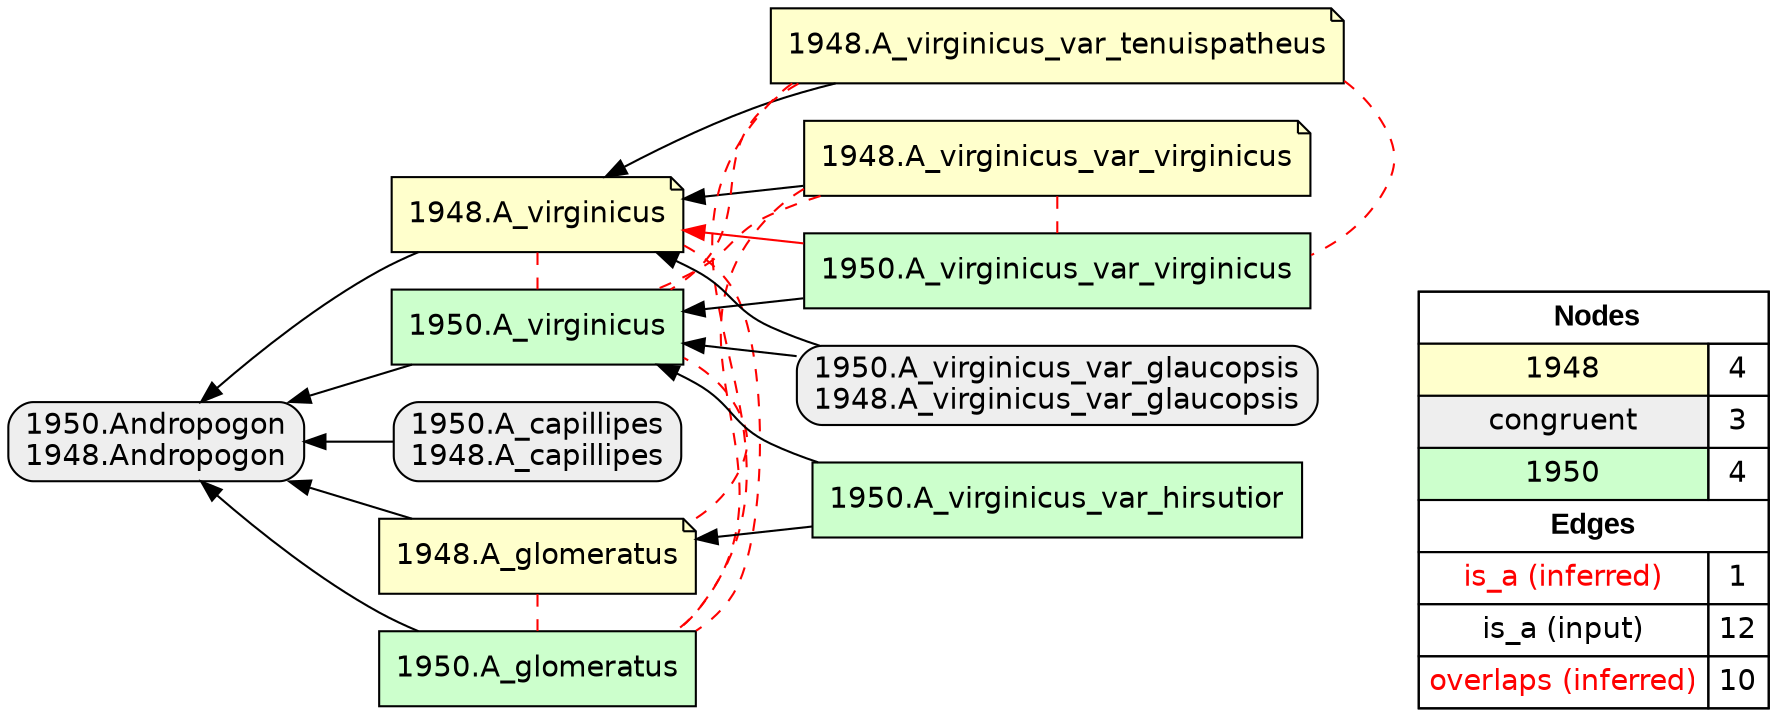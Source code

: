 digraph{
rankdir=RL
node[shape=note style=filled fillcolor="#FFFFCC" fontname="helvetica"] 
"1948.A_virginicus_var_virginicus"
"1948.A_virginicus"
"1948.A_virginicus_var_tenuispatheus"
"1948.A_glomeratus"
node[shape=box style="filled,rounded" fillcolor="#EEEEEE" fontname="helvetica"] 
"1950.A_virginicus_var_glaucopsis\n1948.A_virginicus_var_glaucopsis"
"1950.Andropogon\n1948.Andropogon"
"1950.A_capillipes\n1948.A_capillipes"
node[shape=box style=filled fillcolor="#CCFFCC" fontname="helvetica"] 
"1950.A_virginicus_var_virginicus"
"1950.A_virginicus"
"1950.A_virginicus_var_hirsutior"
"1950.A_glomeratus"
edge[arrowhead=normal style=solid color="#FF0000" constraint=true penwidth=1]
"1950.A_virginicus_var_virginicus" -> "1948.A_virginicus"
edge[arrowhead=normal style=solid color="#000000" constraint=true penwidth=1]
"1948.A_virginicus" -> "1950.Andropogon\n1948.Andropogon"
"1950.A_virginicus_var_hirsutior" -> "1948.A_glomeratus"
"1950.A_glomeratus" -> "1950.Andropogon\n1948.Andropogon"
"1950.A_capillipes\n1948.A_capillipes" -> "1950.Andropogon\n1948.Andropogon"
"1950.A_virginicus" -> "1950.Andropogon\n1948.Andropogon"
"1950.A_virginicus_var_hirsutior" -> "1950.A_virginicus"
"1948.A_virginicus_var_virginicus" -> "1948.A_virginicus"
"1950.A_virginicus_var_virginicus" -> "1950.A_virginicus"
"1950.A_virginicus_var_glaucopsis\n1948.A_virginicus_var_glaucopsis" -> "1950.A_virginicus"
"1950.A_virginicus_var_glaucopsis\n1948.A_virginicus_var_glaucopsis" -> "1948.A_virginicus"
"1948.A_virginicus_var_tenuispatheus" -> "1948.A_virginicus"
"1948.A_glomeratus" -> "1950.Andropogon\n1948.Andropogon"
edge[arrowhead=normal style=dotted color="#000000" constraint=true penwidth=1]
edge[arrowhead=none style=dashed color="#FF0000" constraint=false penwidth=1]
"1948.A_virginicus" -> "1950.A_virginicus"
"1948.A_virginicus_var_virginicus" -> "1950.A_glomeratus"
"1948.A_virginicus_var_tenuispatheus" -> "1950.A_virginicus_var_virginicus"
"1948.A_virginicus" -> "1950.A_glomeratus"
"1948.A_virginicus_var_tenuispatheus" -> "1950.A_glomeratus"
"1948.A_glomeratus" -> "1950.A_glomeratus"
"1948.A_virginicus_var_virginicus" -> "1950.A_virginicus"
"1948.A_virginicus_var_tenuispatheus" -> "1950.A_virginicus"
"1948.A_virginicus_var_virginicus" -> "1950.A_virginicus_var_virginicus"
"1948.A_glomeratus" -> "1950.A_virginicus"
node[shape=box] 
{rank=source Legend [fillcolor= white margin=0 label=< 
 <TABLE BORDER="0" CELLBORDER="1" CELLSPACING="0" CELLPADDING="4"> 
<TR> <TD COLSPAN="2"><font face="Arial Black"> Nodes</font></TD> </TR> 
<TR> 
 <TD bgcolor="#FFFFCC" fontname="helvetica">1948</TD> 
 <TD>4</TD> 
 </TR> 
<TR> 
 <TD bgcolor="#EEEEEE" fontname="helvetica">congruent</TD> 
 <TD>3</TD> 
 </TR> 
<TR> 
 <TD bgcolor="#CCFFCC" fontname="helvetica">1950</TD> 
 <TD>4</TD> 
 </TR> 
<TR> <TD COLSPAN="2"><font face = "Arial Black"> Edges </font></TD> </TR> 
<TR> 
 <TD><font color ="#FF0000">is_a (inferred)</font></TD><TD>1</TD>
</TR>
<TR> 
 <TD><font color ="#000000">is_a (input)</font></TD><TD>12</TD>
</TR>
<TR> 
 <TD><font color ="#FF0000">overlaps (inferred)</font></TD><TD>10</TD>
</TR>
</TABLE> 
 >] } 
}